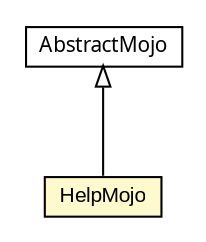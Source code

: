 #!/usr/local/bin/dot
#
# Class diagram 
# Generated by UMLGraph version 5.1 (http://www.umlgraph.org/)
#

digraph G {
	edge [fontname="arial",fontsize=10,labelfontname="arial",labelfontsize=10];
	node [fontname="arial",fontsize=10,shape=plaintext];
	nodesep=0.25;
	ranksep=0.5;
	// com.helger.maven.sch2xslt.HelpMojo
	c23497 [label=<<table title="com.helger.maven.sch2xslt.HelpMojo" border="0" cellborder="1" cellspacing="0" cellpadding="2" port="p" bgcolor="lemonChiffon" href="./HelpMojo.html">
		<tr><td><table border="0" cellspacing="0" cellpadding="1">
<tr><td align="center" balign="center"> HelpMojo </td></tr>
		</table></td></tr>
		</table>>, fontname="arial", fontcolor="black", fontsize=10.0];
	//com.helger.maven.sch2xslt.HelpMojo extends org.apache.maven.plugin.AbstractMojo
	c23504:p -> c23497:p [dir=back,arrowtail=empty];
	// org.apache.maven.plugin.AbstractMojo
	c23504 [label=<<table title="org.apache.maven.plugin.AbstractMojo" border="0" cellborder="1" cellspacing="0" cellpadding="2" port="p">
		<tr><td><table border="0" cellspacing="0" cellpadding="1">
<tr><td align="center" balign="center"><font face="ariali"> AbstractMojo </font></td></tr>
		</table></td></tr>
		</table>>, fontname="arial", fontcolor="black", fontsize=10.0];
}

